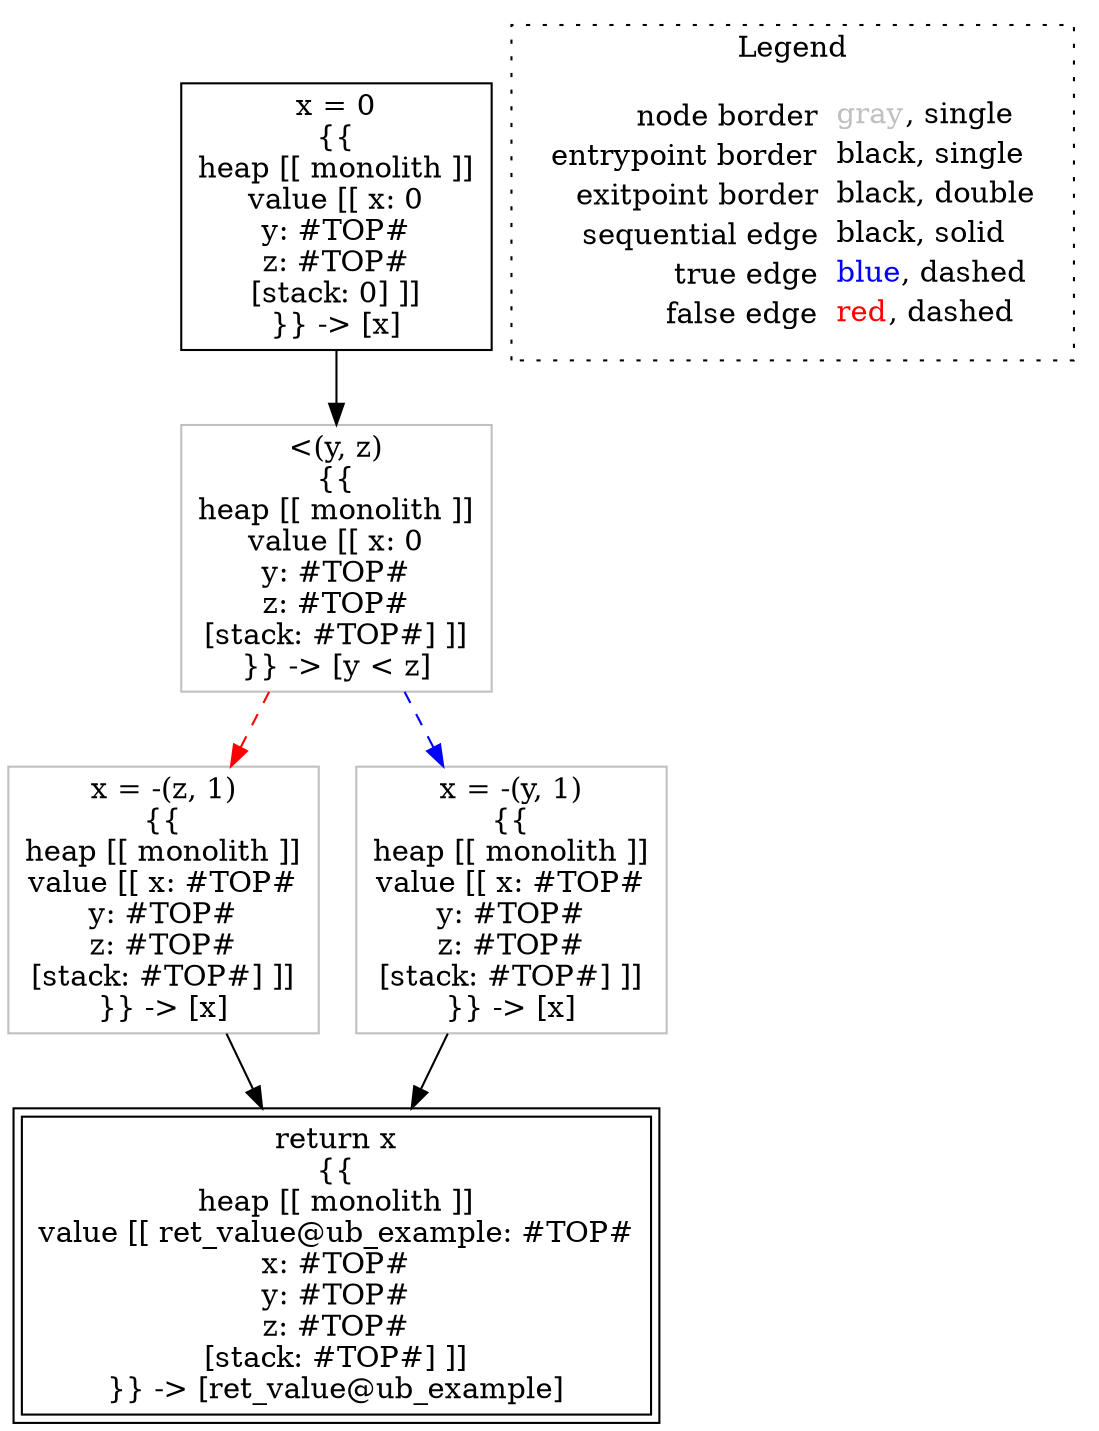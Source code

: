 digraph {
	"node0" [shape="rect",color="black",label=<x = 0<BR/>{{<BR/>heap [[ monolith ]]<BR/>value [[ x: 0<BR/>y: #TOP#<BR/>z: #TOP#<BR/>[stack: 0] ]]<BR/>}} -&gt; [x]>];
	"node1" [shape="rect",color="gray",label=<x = -(z, 1)<BR/>{{<BR/>heap [[ monolith ]]<BR/>value [[ x: #TOP#<BR/>y: #TOP#<BR/>z: #TOP#<BR/>[stack: #TOP#] ]]<BR/>}} -&gt; [x]>];
	"node2" [shape="rect",color="black",peripheries="2",label=<return x<BR/>{{<BR/>heap [[ monolith ]]<BR/>value [[ ret_value@ub_example: #TOP#<BR/>x: #TOP#<BR/>y: #TOP#<BR/>z: #TOP#<BR/>[stack: #TOP#] ]]<BR/>}} -&gt; [ret_value@ub_example]>];
	"node3" [shape="rect",color="gray",label=<x = -(y, 1)<BR/>{{<BR/>heap [[ monolith ]]<BR/>value [[ x: #TOP#<BR/>y: #TOP#<BR/>z: #TOP#<BR/>[stack: #TOP#] ]]<BR/>}} -&gt; [x]>];
	"node4" [shape="rect",color="gray",label=<&lt;(y, z)<BR/>{{<BR/>heap [[ monolith ]]<BR/>value [[ x: 0<BR/>y: #TOP#<BR/>z: #TOP#<BR/>[stack: #TOP#] ]]<BR/>}} -&gt; [y &lt; z]>];
	"node1" -> "node2" [color="black"];
	"node0" -> "node4" [color="black"];
	"node3" -> "node2" [color="black"];
	"node4" -> "node1" [color="red",style="dashed"];
	"node4" -> "node3" [color="blue",style="dashed"];
subgraph cluster_legend {
	label="Legend";
	style=dotted;
	node [shape=plaintext];
	"legend" [label=<<table border="0" cellpadding="2" cellspacing="0" cellborder="0"><tr><td align="right">node border&nbsp;</td><td align="left"><font color="gray">gray</font>, single</td></tr><tr><td align="right">entrypoint border&nbsp;</td><td align="left"><font color="black">black</font>, single</td></tr><tr><td align="right">exitpoint border&nbsp;</td><td align="left"><font color="black">black</font>, double</td></tr><tr><td align="right">sequential edge&nbsp;</td><td align="left"><font color="black">black</font>, solid</td></tr><tr><td align="right">true edge&nbsp;</td><td align="left"><font color="blue">blue</font>, dashed</td></tr><tr><td align="right">false edge&nbsp;</td><td align="left"><font color="red">red</font>, dashed</td></tr></table>>];
}

}
